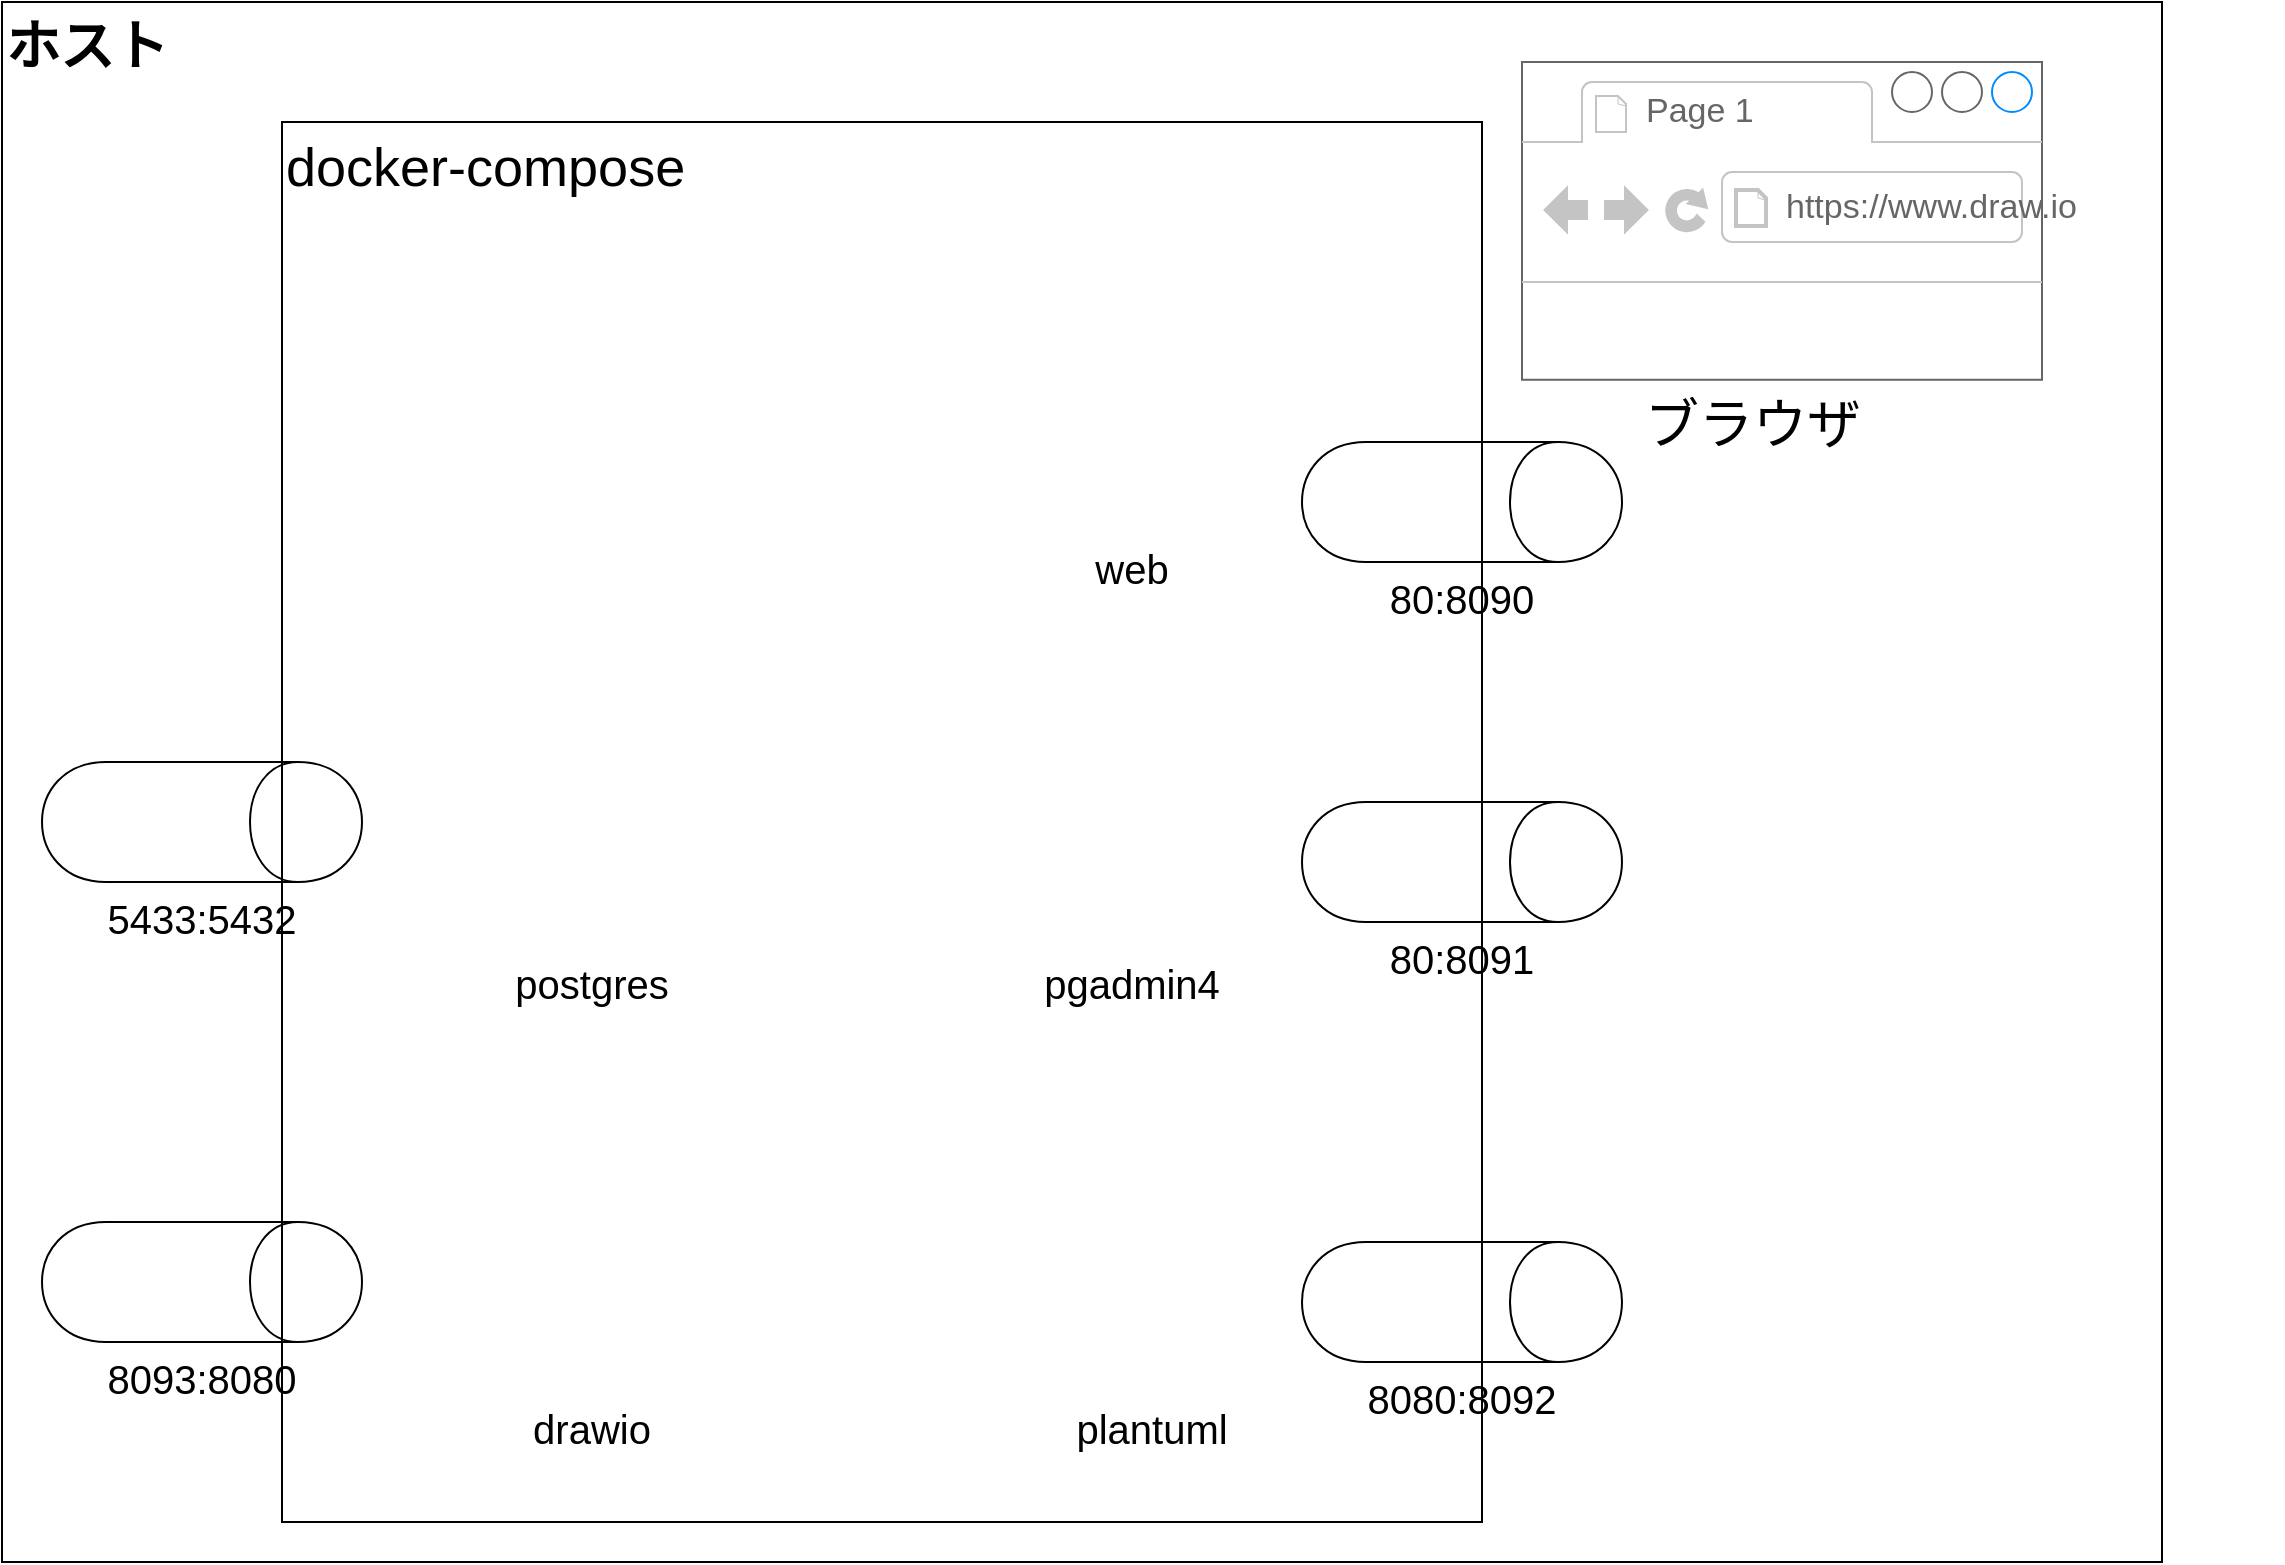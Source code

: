 <mxfile version="13.1.3">
    <diagram id="6hGFLwfOUW9BJ-s0fimq" name="Page-1">
        <mxGraphModel dx="983" dy="527" grid="1" gridSize="10" guides="1" tooltips="1" connect="1" arrows="1" fold="1" page="1" pageScale="1" pageWidth="1169" pageHeight="827" math="0" shadow="0">
            <root>
                <mxCell id="0"/>
                <mxCell id="1" parent="0"/>
                <mxCell id="2" value="ホスト" style="rounded=0;whiteSpace=wrap;html=1;fillColor=none;align=left;verticalAlign=top;fontStyle=1;fontSize=27;" parent="1" vertex="1">
                    <mxGeometry x="20" y="30" width="1080" height="780" as="geometry"/>
                </mxCell>
                <mxCell id="3" value="ブラウザ" style="strokeWidth=1;shadow=0;dashed=0;align=center;html=1;shape=mxgraph.mockup.containers.browserWindow;rSize=0;strokeColor=#666666;strokeColor2=#008cff;strokeColor3=#c4c4c4;mainText=,;recursiveResize=0;fillColor=none;fontSize=27;aspect=fixed;verticalAlign=top;labelPosition=center;verticalLabelPosition=bottom;" parent="1" vertex="1">
                    <mxGeometry x="780" y="60" width="230" height="158.91" as="geometry"/>
                </mxCell>
                <mxCell id="4" value="Page 1" style="strokeWidth=1;shadow=0;dashed=0;align=center;html=1;shape=mxgraph.mockup.containers.anchor;fontSize=17;fontColor=#666666;align=left;" parent="3" vertex="1">
                    <mxGeometry x="60" y="12" width="110" height="26" as="geometry"/>
                </mxCell>
                <mxCell id="5" value="https://www.draw.io" style="strokeWidth=1;shadow=0;dashed=0;align=center;html=1;shape=mxgraph.mockup.containers.anchor;rSize=0;fontSize=17;fontColor=#666666;align=left;" parent="3" vertex="1">
                    <mxGeometry x="130" y="60" width="250" height="26" as="geometry"/>
                </mxCell>
                <mxCell id="6" value="docker-compose" style="rounded=0;whiteSpace=wrap;html=1;fillColor=none;fontSize=27;align=left;verticalAlign=top;" parent="1" vertex="1">
                    <mxGeometry x="160" y="90" width="600" height="700" as="geometry"/>
                </mxCell>
                <mxCell id="13" value="web" style="shape=image;verticalLabelPosition=bottom;labelBackgroundColor=none;verticalAlign=top;aspect=fixed;imageAspect=0;image=https://www.docker.com/sites/default/files/d8/styles/role_icon/public/2019-07/Moby-logo.png?itok=sYH_JEaJ;fontSize=20;" parent="1" vertex="1">
                    <mxGeometry x="470" y="130" width="230" height="164.98" as="geometry"/>
                </mxCell>
                <mxCell id="15" value="pgadmin4" style="shape=image;verticalLabelPosition=bottom;labelBackgroundColor=none;verticalAlign=top;aspect=fixed;imageAspect=0;image=https://www.docker.com/sites/default/files/d8/styles/role_icon/public/2019-07/Moby-logo.png?itok=sYH_JEaJ;fontSize=20;" parent="1" vertex="1">
                    <mxGeometry x="470" y="337.51" width="230" height="164.98" as="geometry"/>
                </mxCell>
                <mxCell id="16" value="plantuml" style="shape=image;verticalLabelPosition=bottom;labelBackgroundColor=none;verticalAlign=top;aspect=fixed;imageAspect=0;image=https://www.docker.com/sites/default/files/d8/styles/role_icon/public/2019-07/Moby-logo.png?itok=sYH_JEaJ;fontSize=20;" parent="1" vertex="1">
                    <mxGeometry x="480" y="560" width="230" height="164.98" as="geometry"/>
                </mxCell>
                <mxCell id="17" value="80:8090" style="shape=cylinder;whiteSpace=wrap;html=1;boundedLbl=1;backgroundOutline=1;labelBackgroundColor=none;fillColor=none;fontSize=20;direction=south;verticalAlign=top;labelPosition=center;verticalLabelPosition=bottom;align=center;" parent="1" vertex="1">
                    <mxGeometry x="670" y="250" width="160" height="60" as="geometry"/>
                </mxCell>
                <mxCell id="18" value="80:8091" style="shape=cylinder;whiteSpace=wrap;html=1;boundedLbl=1;backgroundOutline=1;labelBackgroundColor=none;fillColor=none;fontSize=20;direction=south;verticalAlign=top;labelPosition=center;verticalLabelPosition=bottom;align=center;" parent="1" vertex="1">
                    <mxGeometry x="670" y="430" width="160" height="60" as="geometry"/>
                </mxCell>
                <mxCell id="19" value="8080:8092" style="shape=cylinder;whiteSpace=wrap;html=1;boundedLbl=1;backgroundOutline=1;labelBackgroundColor=none;fillColor=none;fontSize=20;direction=south;verticalAlign=top;labelPosition=center;verticalLabelPosition=bottom;align=center;" parent="1" vertex="1">
                    <mxGeometry x="670" y="650" width="160" height="60" as="geometry"/>
                </mxCell>
                <mxCell id="20" value="postgres" style="shape=image;verticalLabelPosition=bottom;labelBackgroundColor=none;verticalAlign=top;aspect=fixed;imageAspect=0;image=https://www.docker.com/sites/default/files/d8/styles/role_icon/public/2019-07/Moby-logo.png?itok=sYH_JEaJ;fontSize=20;" parent="1" vertex="1">
                    <mxGeometry x="200" y="337.51" width="230" height="164.98" as="geometry"/>
                </mxCell>
                <mxCell id="21" value="5433:5432" style="shape=cylinder;whiteSpace=wrap;html=1;boundedLbl=1;backgroundOutline=1;labelBackgroundColor=none;fillColor=none;fontSize=20;direction=south;verticalAlign=top;labelPosition=center;verticalLabelPosition=bottom;align=center;" parent="1" vertex="1">
                    <mxGeometry x="40" y="410" width="160" height="60" as="geometry"/>
                </mxCell>
                <mxCell id="22" value="drawio" style="shape=image;verticalLabelPosition=bottom;labelBackgroundColor=none;verticalAlign=top;aspect=fixed;imageAspect=0;image=https://www.docker.com/sites/default/files/d8/styles/role_icon/public/2019-07/Moby-logo.png?itok=sYH_JEaJ;fontSize=20;" vertex="1" parent="1">
                    <mxGeometry x="200" y="560" width="230" height="164.98" as="geometry"/>
                </mxCell>
                <mxCell id="23" value="8093:8080" style="shape=cylinder;whiteSpace=wrap;html=1;boundedLbl=1;backgroundOutline=1;labelBackgroundColor=none;fillColor=none;fontSize=20;direction=south;verticalAlign=top;labelPosition=center;verticalLabelPosition=bottom;align=center;" vertex="1" parent="1">
                    <mxGeometry x="40" y="640" width="160" height="60" as="geometry"/>
                </mxCell>
            </root>
        </mxGraphModel>
    </diagram>
</mxfile>